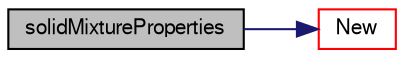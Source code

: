 digraph "solidMixtureProperties"
{
  bgcolor="transparent";
  edge [fontname="FreeSans",fontsize="10",labelfontname="FreeSans",labelfontsize="10"];
  node [fontname="FreeSans",fontsize="10",shape=record];
  rankdir="LR";
  Node312 [label="solidMixtureProperties",height=0.2,width=0.4,color="black", fillcolor="grey75", style="filled", fontcolor="black"];
  Node312 -> Node313 [color="midnightblue",fontsize="10",style="solid",fontname="FreeSans"];
  Node313 [label="New",height=0.2,width=0.4,color="red",URL="$a29970.html#ab375433bb3d2c5211c147c1ce8d65dba",tooltip="Select construct from dictionary. "];
}
